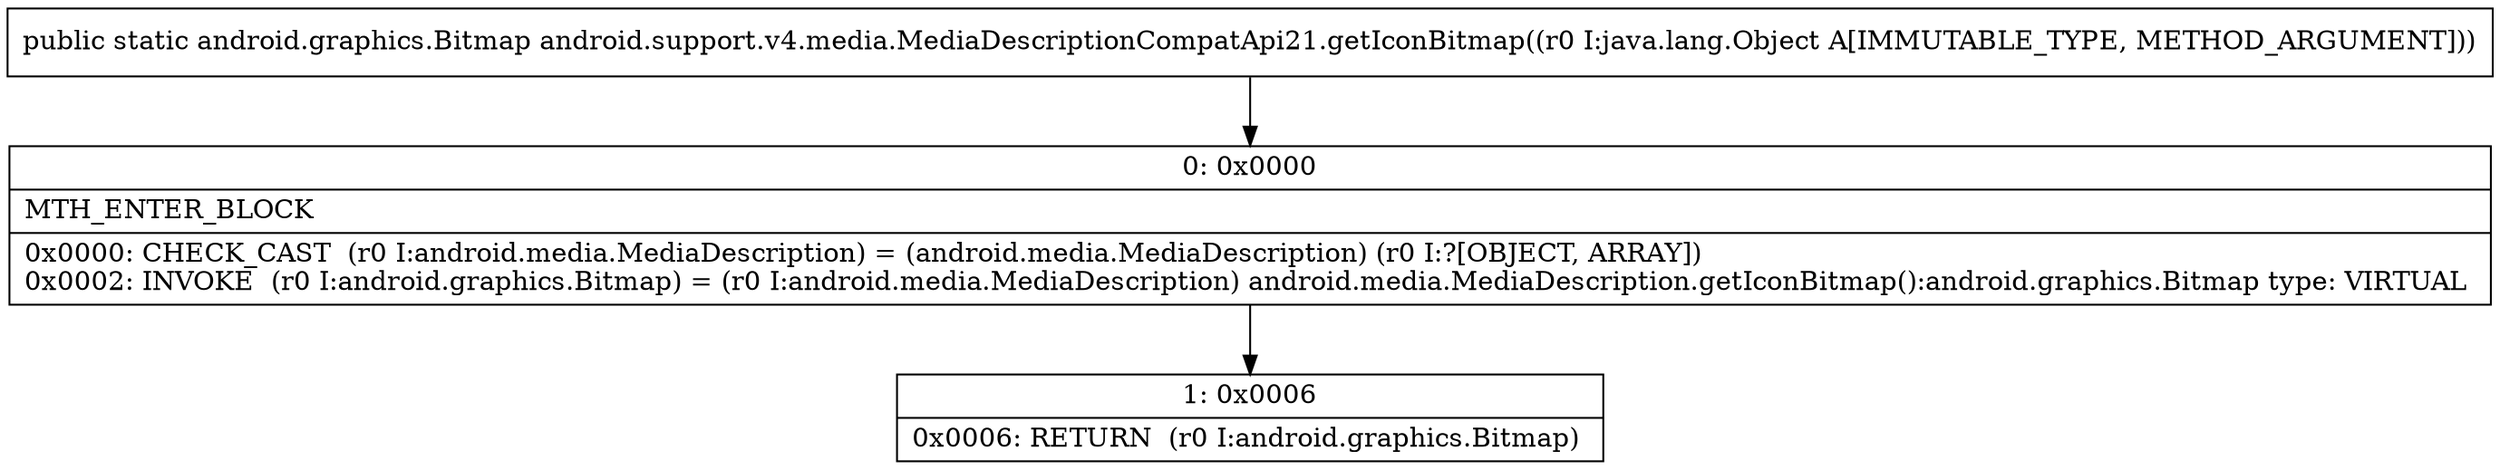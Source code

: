 digraph "CFG forandroid.support.v4.media.MediaDescriptionCompatApi21.getIconBitmap(Ljava\/lang\/Object;)Landroid\/graphics\/Bitmap;" {
Node_0 [shape=record,label="{0\:\ 0x0000|MTH_ENTER_BLOCK\l|0x0000: CHECK_CAST  (r0 I:android.media.MediaDescription) = (android.media.MediaDescription) (r0 I:?[OBJECT, ARRAY]) \l0x0002: INVOKE  (r0 I:android.graphics.Bitmap) = (r0 I:android.media.MediaDescription) android.media.MediaDescription.getIconBitmap():android.graphics.Bitmap type: VIRTUAL \l}"];
Node_1 [shape=record,label="{1\:\ 0x0006|0x0006: RETURN  (r0 I:android.graphics.Bitmap) \l}"];
MethodNode[shape=record,label="{public static android.graphics.Bitmap android.support.v4.media.MediaDescriptionCompatApi21.getIconBitmap((r0 I:java.lang.Object A[IMMUTABLE_TYPE, METHOD_ARGUMENT])) }"];
MethodNode -> Node_0;
Node_0 -> Node_1;
}

